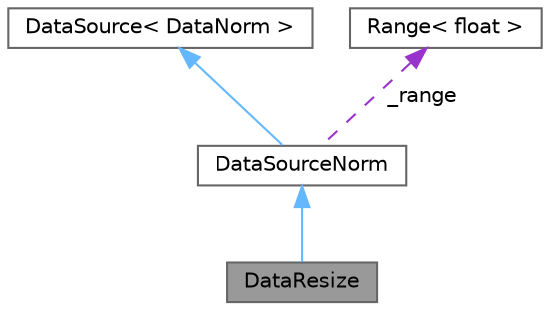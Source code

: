 digraph "DataResize"
{
 // LATEX_PDF_SIZE
  bgcolor="transparent";
  edge [fontname=Helvetica,fontsize=10,labelfontname=Helvetica,labelfontsize=10];
  node [fontname=Helvetica,fontsize=10,shape=box,height=0.2,width=0.4];
  Node1 [label="DataResize",height=0.2,width=0.4,color="gray40", fillcolor="grey60", style="filled", fontcolor="black",tooltip="Data source generated from resizing another data source."];
  Node2 -> Node1 [dir="back",color="steelblue1",style="solid"];
  Node2 [label="DataSourceNorm",height=0.2,width=0.4,color="gray40", fillcolor="white", style="filled",URL="$class_data_source_norm.html",tooltip="Data sources with normalized data points."];
  Node3 -> Node2 [dir="back",color="steelblue1",style="solid"];
  Node3 [label="DataSource\< DataNorm \>",height=0.2,width=0.4,color="gray40", fillcolor="white", style="filled",URL="$class_data_source.html",tooltip=" "];
  Node4 -> Node2 [dir="back",color="darkorchid3",style="dashed",label=" _range" ];
  Node4 [label="Range\< float \>",height=0.2,width=0.4,color="gray40", fillcolor="white", style="filled",URL="$class_range.html",tooltip=" "];
}
